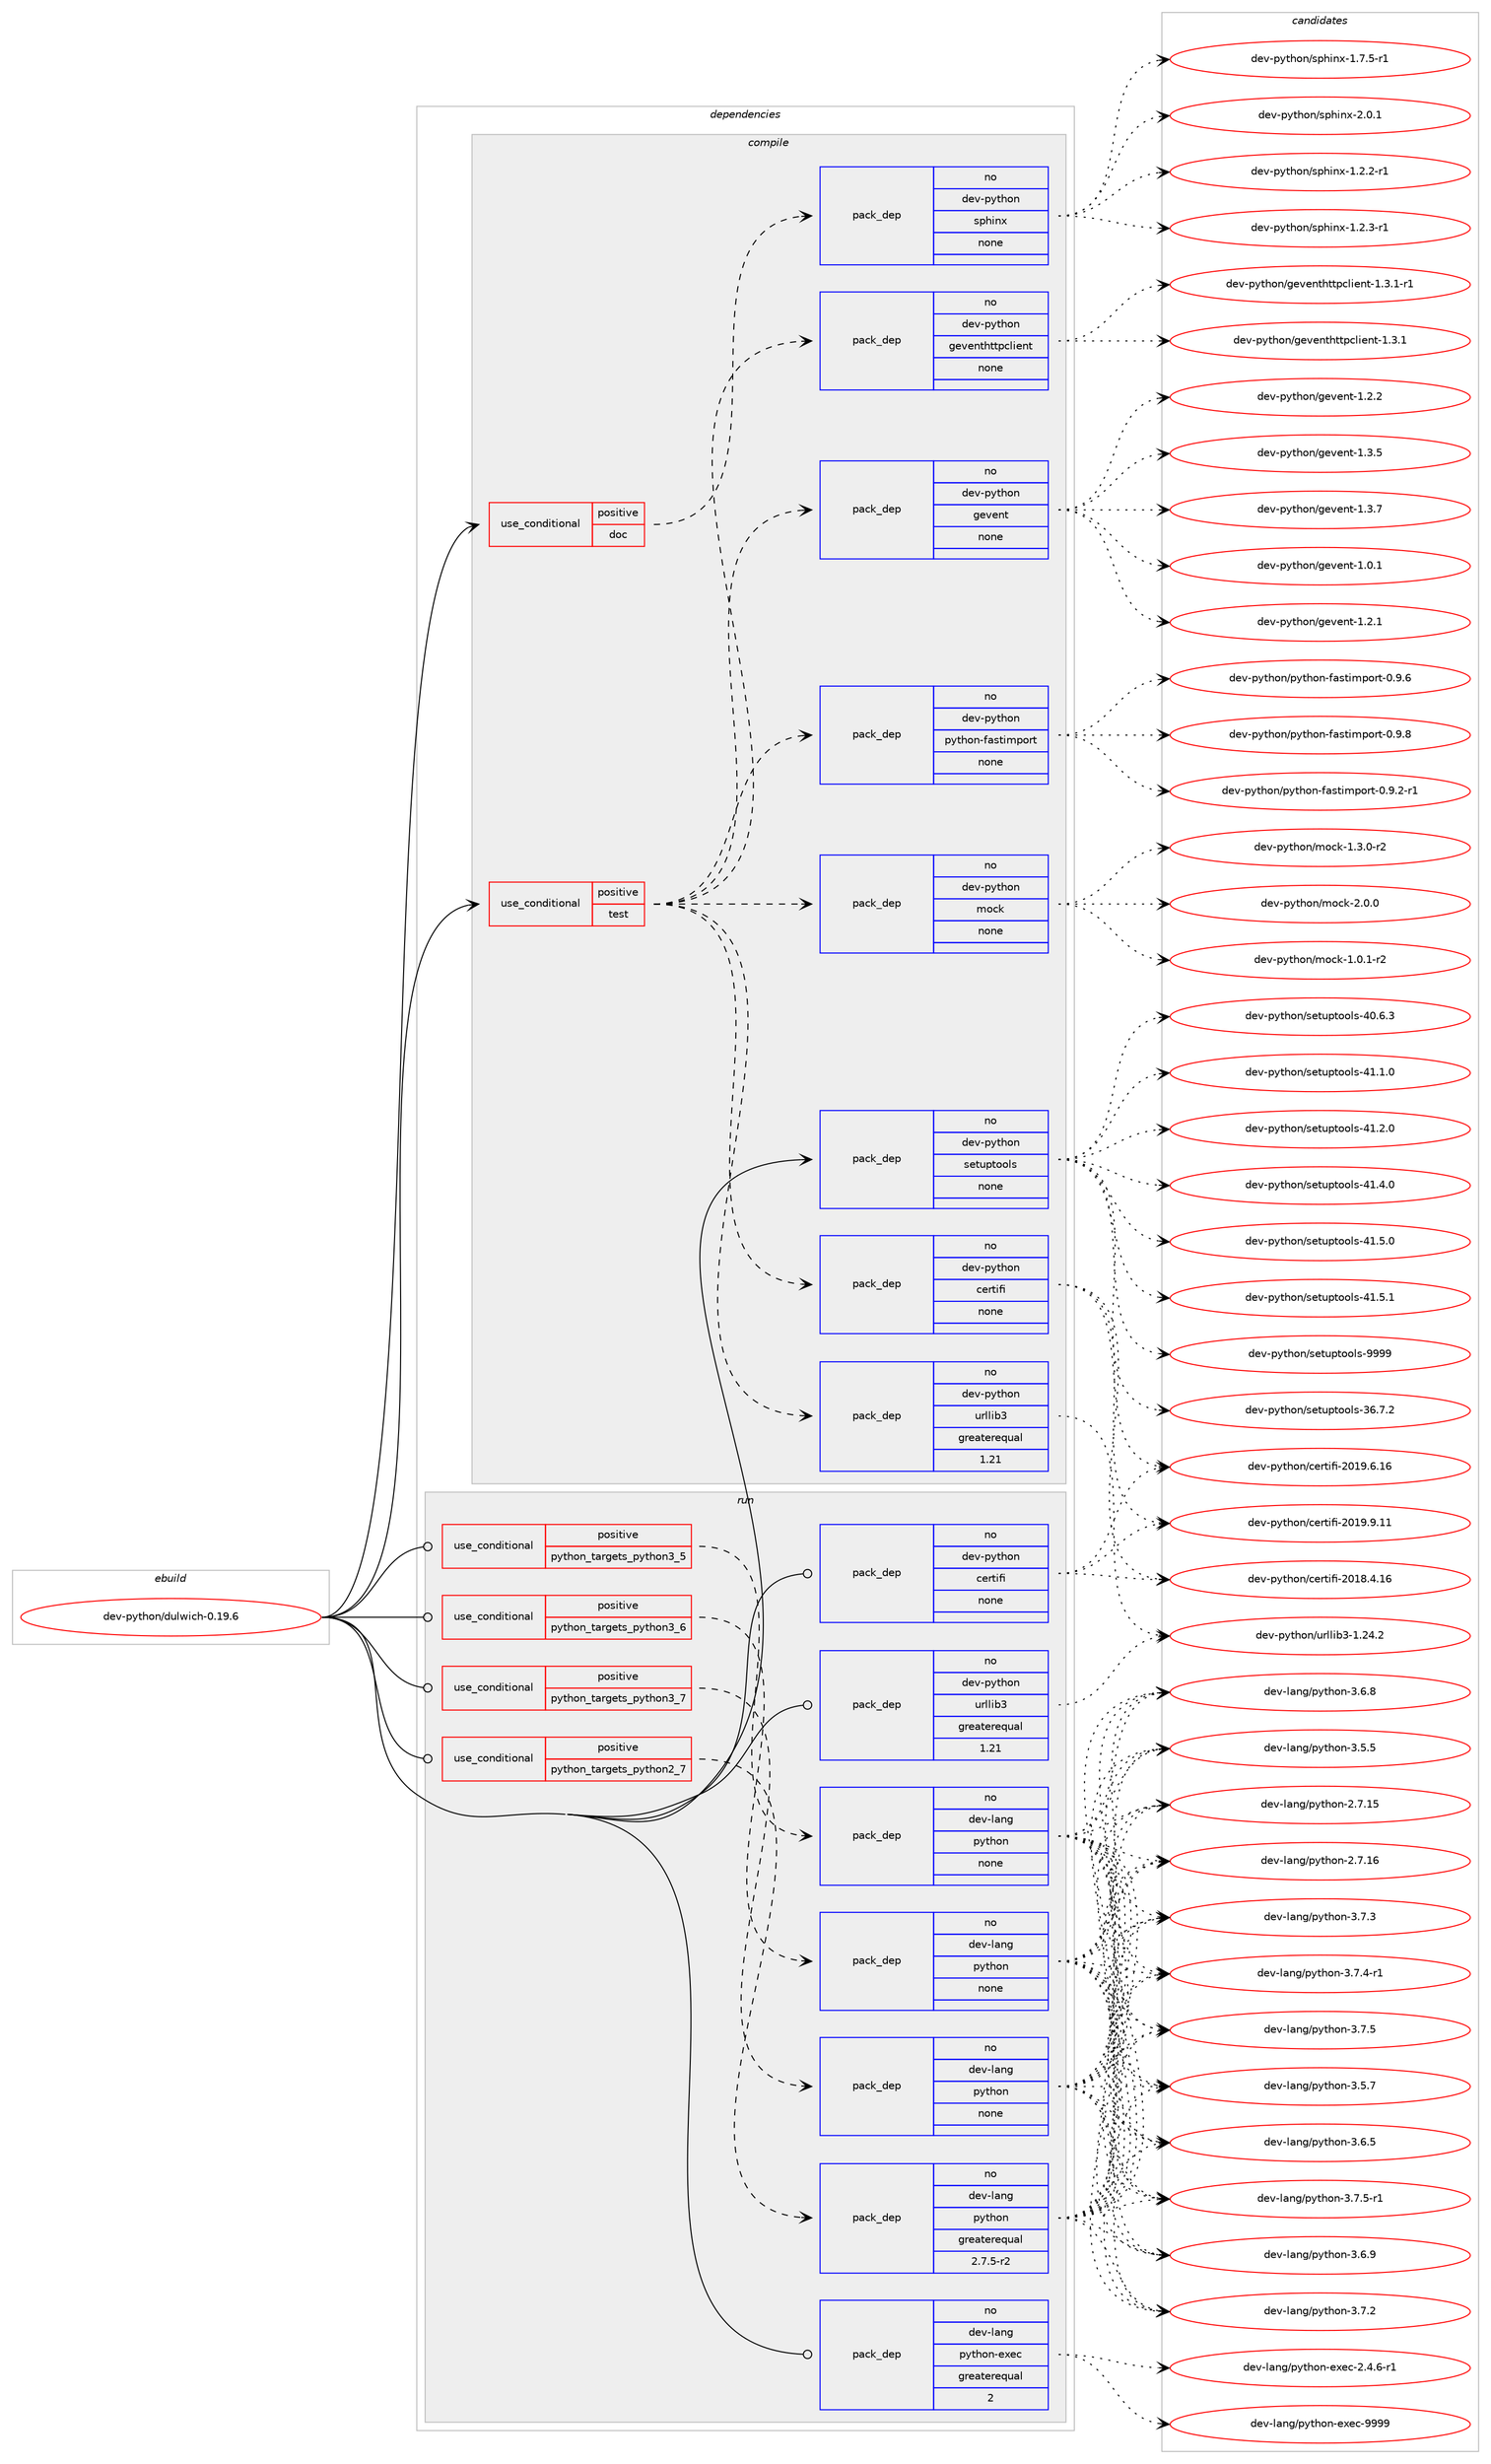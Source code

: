digraph prolog {

# *************
# Graph options
# *************

newrank=true;
concentrate=true;
compound=true;
graph [rankdir=LR,fontname=Helvetica,fontsize=10,ranksep=1.5];#, ranksep=2.5, nodesep=0.2];
edge  [arrowhead=vee];
node  [fontname=Helvetica,fontsize=10];

# **********
# The ebuild
# **********

subgraph cluster_leftcol {
color=gray;
rank=same;
label=<<i>ebuild</i>>;
id [label="dev-python/dulwich-0.19.6", color=red, width=4, href="../dev-python/dulwich-0.19.6.svg"];
}

# ****************
# The dependencies
# ****************

subgraph cluster_midcol {
color=gray;
label=<<i>dependencies</i>>;
subgraph cluster_compile {
fillcolor="#eeeeee";
style=filled;
label=<<i>compile</i>>;
subgraph cond138883 {
dependency602994 [label=<<TABLE BORDER="0" CELLBORDER="1" CELLSPACING="0" CELLPADDING="4"><TR><TD ROWSPAN="3" CELLPADDING="10">use_conditional</TD></TR><TR><TD>positive</TD></TR><TR><TD>doc</TD></TR></TABLE>>, shape=none, color=red];
subgraph pack452316 {
dependency602995 [label=<<TABLE BORDER="0" CELLBORDER="1" CELLSPACING="0" CELLPADDING="4" WIDTH="220"><TR><TD ROWSPAN="6" CELLPADDING="30">pack_dep</TD></TR><TR><TD WIDTH="110">no</TD></TR><TR><TD>dev-python</TD></TR><TR><TD>sphinx</TD></TR><TR><TD>none</TD></TR><TR><TD></TD></TR></TABLE>>, shape=none, color=blue];
}
dependency602994:e -> dependency602995:w [weight=20,style="dashed",arrowhead="vee"];
}
id:e -> dependency602994:w [weight=20,style="solid",arrowhead="vee"];
subgraph cond138884 {
dependency602996 [label=<<TABLE BORDER="0" CELLBORDER="1" CELLSPACING="0" CELLPADDING="4"><TR><TD ROWSPAN="3" CELLPADDING="10">use_conditional</TD></TR><TR><TD>positive</TD></TR><TR><TD>test</TD></TR></TABLE>>, shape=none, color=red];
subgraph pack452317 {
dependency602997 [label=<<TABLE BORDER="0" CELLBORDER="1" CELLSPACING="0" CELLPADDING="4" WIDTH="220"><TR><TD ROWSPAN="6" CELLPADDING="30">pack_dep</TD></TR><TR><TD WIDTH="110">no</TD></TR><TR><TD>dev-python</TD></TR><TR><TD>certifi</TD></TR><TR><TD>none</TD></TR><TR><TD></TD></TR></TABLE>>, shape=none, color=blue];
}
dependency602996:e -> dependency602997:w [weight=20,style="dashed",arrowhead="vee"];
subgraph pack452318 {
dependency602998 [label=<<TABLE BORDER="0" CELLBORDER="1" CELLSPACING="0" CELLPADDING="4" WIDTH="220"><TR><TD ROWSPAN="6" CELLPADDING="30">pack_dep</TD></TR><TR><TD WIDTH="110">no</TD></TR><TR><TD>dev-python</TD></TR><TR><TD>urllib3</TD></TR><TR><TD>greaterequal</TD></TR><TR><TD>1.21</TD></TR></TABLE>>, shape=none, color=blue];
}
dependency602996:e -> dependency602998:w [weight=20,style="dashed",arrowhead="vee"];
subgraph pack452319 {
dependency602999 [label=<<TABLE BORDER="0" CELLBORDER="1" CELLSPACING="0" CELLPADDING="4" WIDTH="220"><TR><TD ROWSPAN="6" CELLPADDING="30">pack_dep</TD></TR><TR><TD WIDTH="110">no</TD></TR><TR><TD>dev-python</TD></TR><TR><TD>gevent</TD></TR><TR><TD>none</TD></TR><TR><TD></TD></TR></TABLE>>, shape=none, color=blue];
}
dependency602996:e -> dependency602999:w [weight=20,style="dashed",arrowhead="vee"];
subgraph pack452320 {
dependency603000 [label=<<TABLE BORDER="0" CELLBORDER="1" CELLSPACING="0" CELLPADDING="4" WIDTH="220"><TR><TD ROWSPAN="6" CELLPADDING="30">pack_dep</TD></TR><TR><TD WIDTH="110">no</TD></TR><TR><TD>dev-python</TD></TR><TR><TD>geventhttpclient</TD></TR><TR><TD>none</TD></TR><TR><TD></TD></TR></TABLE>>, shape=none, color=blue];
}
dependency602996:e -> dependency603000:w [weight=20,style="dashed",arrowhead="vee"];
subgraph pack452321 {
dependency603001 [label=<<TABLE BORDER="0" CELLBORDER="1" CELLSPACING="0" CELLPADDING="4" WIDTH="220"><TR><TD ROWSPAN="6" CELLPADDING="30">pack_dep</TD></TR><TR><TD WIDTH="110">no</TD></TR><TR><TD>dev-python</TD></TR><TR><TD>mock</TD></TR><TR><TD>none</TD></TR><TR><TD></TD></TR></TABLE>>, shape=none, color=blue];
}
dependency602996:e -> dependency603001:w [weight=20,style="dashed",arrowhead="vee"];
subgraph pack452322 {
dependency603002 [label=<<TABLE BORDER="0" CELLBORDER="1" CELLSPACING="0" CELLPADDING="4" WIDTH="220"><TR><TD ROWSPAN="6" CELLPADDING="30">pack_dep</TD></TR><TR><TD WIDTH="110">no</TD></TR><TR><TD>dev-python</TD></TR><TR><TD>python-fastimport</TD></TR><TR><TD>none</TD></TR><TR><TD></TD></TR></TABLE>>, shape=none, color=blue];
}
dependency602996:e -> dependency603002:w [weight=20,style="dashed",arrowhead="vee"];
}
id:e -> dependency602996:w [weight=20,style="solid",arrowhead="vee"];
subgraph pack452323 {
dependency603003 [label=<<TABLE BORDER="0" CELLBORDER="1" CELLSPACING="0" CELLPADDING="4" WIDTH="220"><TR><TD ROWSPAN="6" CELLPADDING="30">pack_dep</TD></TR><TR><TD WIDTH="110">no</TD></TR><TR><TD>dev-python</TD></TR><TR><TD>setuptools</TD></TR><TR><TD>none</TD></TR><TR><TD></TD></TR></TABLE>>, shape=none, color=blue];
}
id:e -> dependency603003:w [weight=20,style="solid",arrowhead="vee"];
}
subgraph cluster_compileandrun {
fillcolor="#eeeeee";
style=filled;
label=<<i>compile and run</i>>;
}
subgraph cluster_run {
fillcolor="#eeeeee";
style=filled;
label=<<i>run</i>>;
subgraph cond138885 {
dependency603004 [label=<<TABLE BORDER="0" CELLBORDER="1" CELLSPACING="0" CELLPADDING="4"><TR><TD ROWSPAN="3" CELLPADDING="10">use_conditional</TD></TR><TR><TD>positive</TD></TR><TR><TD>python_targets_python2_7</TD></TR></TABLE>>, shape=none, color=red];
subgraph pack452324 {
dependency603005 [label=<<TABLE BORDER="0" CELLBORDER="1" CELLSPACING="0" CELLPADDING="4" WIDTH="220"><TR><TD ROWSPAN="6" CELLPADDING="30">pack_dep</TD></TR><TR><TD WIDTH="110">no</TD></TR><TR><TD>dev-lang</TD></TR><TR><TD>python</TD></TR><TR><TD>greaterequal</TD></TR><TR><TD>2.7.5-r2</TD></TR></TABLE>>, shape=none, color=blue];
}
dependency603004:e -> dependency603005:w [weight=20,style="dashed",arrowhead="vee"];
}
id:e -> dependency603004:w [weight=20,style="solid",arrowhead="odot"];
subgraph cond138886 {
dependency603006 [label=<<TABLE BORDER="0" CELLBORDER="1" CELLSPACING="0" CELLPADDING="4"><TR><TD ROWSPAN="3" CELLPADDING="10">use_conditional</TD></TR><TR><TD>positive</TD></TR><TR><TD>python_targets_python3_5</TD></TR></TABLE>>, shape=none, color=red];
subgraph pack452325 {
dependency603007 [label=<<TABLE BORDER="0" CELLBORDER="1" CELLSPACING="0" CELLPADDING="4" WIDTH="220"><TR><TD ROWSPAN="6" CELLPADDING="30">pack_dep</TD></TR><TR><TD WIDTH="110">no</TD></TR><TR><TD>dev-lang</TD></TR><TR><TD>python</TD></TR><TR><TD>none</TD></TR><TR><TD></TD></TR></TABLE>>, shape=none, color=blue];
}
dependency603006:e -> dependency603007:w [weight=20,style="dashed",arrowhead="vee"];
}
id:e -> dependency603006:w [weight=20,style="solid",arrowhead="odot"];
subgraph cond138887 {
dependency603008 [label=<<TABLE BORDER="0" CELLBORDER="1" CELLSPACING="0" CELLPADDING="4"><TR><TD ROWSPAN="3" CELLPADDING="10">use_conditional</TD></TR><TR><TD>positive</TD></TR><TR><TD>python_targets_python3_6</TD></TR></TABLE>>, shape=none, color=red];
subgraph pack452326 {
dependency603009 [label=<<TABLE BORDER="0" CELLBORDER="1" CELLSPACING="0" CELLPADDING="4" WIDTH="220"><TR><TD ROWSPAN="6" CELLPADDING="30">pack_dep</TD></TR><TR><TD WIDTH="110">no</TD></TR><TR><TD>dev-lang</TD></TR><TR><TD>python</TD></TR><TR><TD>none</TD></TR><TR><TD></TD></TR></TABLE>>, shape=none, color=blue];
}
dependency603008:e -> dependency603009:w [weight=20,style="dashed",arrowhead="vee"];
}
id:e -> dependency603008:w [weight=20,style="solid",arrowhead="odot"];
subgraph cond138888 {
dependency603010 [label=<<TABLE BORDER="0" CELLBORDER="1" CELLSPACING="0" CELLPADDING="4"><TR><TD ROWSPAN="3" CELLPADDING="10">use_conditional</TD></TR><TR><TD>positive</TD></TR><TR><TD>python_targets_python3_7</TD></TR></TABLE>>, shape=none, color=red];
subgraph pack452327 {
dependency603011 [label=<<TABLE BORDER="0" CELLBORDER="1" CELLSPACING="0" CELLPADDING="4" WIDTH="220"><TR><TD ROWSPAN="6" CELLPADDING="30">pack_dep</TD></TR><TR><TD WIDTH="110">no</TD></TR><TR><TD>dev-lang</TD></TR><TR><TD>python</TD></TR><TR><TD>none</TD></TR><TR><TD></TD></TR></TABLE>>, shape=none, color=blue];
}
dependency603010:e -> dependency603011:w [weight=20,style="dashed",arrowhead="vee"];
}
id:e -> dependency603010:w [weight=20,style="solid",arrowhead="odot"];
subgraph pack452328 {
dependency603012 [label=<<TABLE BORDER="0" CELLBORDER="1" CELLSPACING="0" CELLPADDING="4" WIDTH="220"><TR><TD ROWSPAN="6" CELLPADDING="30">pack_dep</TD></TR><TR><TD WIDTH="110">no</TD></TR><TR><TD>dev-lang</TD></TR><TR><TD>python-exec</TD></TR><TR><TD>greaterequal</TD></TR><TR><TD>2</TD></TR></TABLE>>, shape=none, color=blue];
}
id:e -> dependency603012:w [weight=20,style="solid",arrowhead="odot"];
subgraph pack452329 {
dependency603013 [label=<<TABLE BORDER="0" CELLBORDER="1" CELLSPACING="0" CELLPADDING="4" WIDTH="220"><TR><TD ROWSPAN="6" CELLPADDING="30">pack_dep</TD></TR><TR><TD WIDTH="110">no</TD></TR><TR><TD>dev-python</TD></TR><TR><TD>certifi</TD></TR><TR><TD>none</TD></TR><TR><TD></TD></TR></TABLE>>, shape=none, color=blue];
}
id:e -> dependency603013:w [weight=20,style="solid",arrowhead="odot"];
subgraph pack452330 {
dependency603014 [label=<<TABLE BORDER="0" CELLBORDER="1" CELLSPACING="0" CELLPADDING="4" WIDTH="220"><TR><TD ROWSPAN="6" CELLPADDING="30">pack_dep</TD></TR><TR><TD WIDTH="110">no</TD></TR><TR><TD>dev-python</TD></TR><TR><TD>urllib3</TD></TR><TR><TD>greaterequal</TD></TR><TR><TD>1.21</TD></TR></TABLE>>, shape=none, color=blue];
}
id:e -> dependency603014:w [weight=20,style="solid",arrowhead="odot"];
}
}

# **************
# The candidates
# **************

subgraph cluster_choices {
rank=same;
color=gray;
label=<<i>candidates</i>>;

subgraph choice452316 {
color=black;
nodesep=1;
choice10010111845112121116104111110471151121041051101204549465046504511449 [label="dev-python/sphinx-1.2.2-r1", color=red, width=4,href="../dev-python/sphinx-1.2.2-r1.svg"];
choice10010111845112121116104111110471151121041051101204549465046514511449 [label="dev-python/sphinx-1.2.3-r1", color=red, width=4,href="../dev-python/sphinx-1.2.3-r1.svg"];
choice10010111845112121116104111110471151121041051101204549465546534511449 [label="dev-python/sphinx-1.7.5-r1", color=red, width=4,href="../dev-python/sphinx-1.7.5-r1.svg"];
choice1001011184511212111610411111047115112104105110120455046484649 [label="dev-python/sphinx-2.0.1", color=red, width=4,href="../dev-python/sphinx-2.0.1.svg"];
dependency602995:e -> choice10010111845112121116104111110471151121041051101204549465046504511449:w [style=dotted,weight="100"];
dependency602995:e -> choice10010111845112121116104111110471151121041051101204549465046514511449:w [style=dotted,weight="100"];
dependency602995:e -> choice10010111845112121116104111110471151121041051101204549465546534511449:w [style=dotted,weight="100"];
dependency602995:e -> choice1001011184511212111610411111047115112104105110120455046484649:w [style=dotted,weight="100"];
}
subgraph choice452317 {
color=black;
nodesep=1;
choice10010111845112121116104111110479910111411610510210545504849564652464954 [label="dev-python/certifi-2018.4.16", color=red, width=4,href="../dev-python/certifi-2018.4.16.svg"];
choice10010111845112121116104111110479910111411610510210545504849574654464954 [label="dev-python/certifi-2019.6.16", color=red, width=4,href="../dev-python/certifi-2019.6.16.svg"];
choice10010111845112121116104111110479910111411610510210545504849574657464949 [label="dev-python/certifi-2019.9.11", color=red, width=4,href="../dev-python/certifi-2019.9.11.svg"];
dependency602997:e -> choice10010111845112121116104111110479910111411610510210545504849564652464954:w [style=dotted,weight="100"];
dependency602997:e -> choice10010111845112121116104111110479910111411610510210545504849574654464954:w [style=dotted,weight="100"];
dependency602997:e -> choice10010111845112121116104111110479910111411610510210545504849574657464949:w [style=dotted,weight="100"];
}
subgraph choice452318 {
color=black;
nodesep=1;
choice1001011184511212111610411111047117114108108105985145494650524650 [label="dev-python/urllib3-1.24.2", color=red, width=4,href="../dev-python/urllib3-1.24.2.svg"];
dependency602998:e -> choice1001011184511212111610411111047117114108108105985145494650524650:w [style=dotted,weight="100"];
}
subgraph choice452319 {
color=black;
nodesep=1;
choice1001011184511212111610411111047103101118101110116454946484649 [label="dev-python/gevent-1.0.1", color=red, width=4,href="../dev-python/gevent-1.0.1.svg"];
choice1001011184511212111610411111047103101118101110116454946504649 [label="dev-python/gevent-1.2.1", color=red, width=4,href="../dev-python/gevent-1.2.1.svg"];
choice1001011184511212111610411111047103101118101110116454946504650 [label="dev-python/gevent-1.2.2", color=red, width=4,href="../dev-python/gevent-1.2.2.svg"];
choice1001011184511212111610411111047103101118101110116454946514653 [label="dev-python/gevent-1.3.5", color=red, width=4,href="../dev-python/gevent-1.3.5.svg"];
choice1001011184511212111610411111047103101118101110116454946514655 [label="dev-python/gevent-1.3.7", color=red, width=4,href="../dev-python/gevent-1.3.7.svg"];
dependency602999:e -> choice1001011184511212111610411111047103101118101110116454946484649:w [style=dotted,weight="100"];
dependency602999:e -> choice1001011184511212111610411111047103101118101110116454946504649:w [style=dotted,weight="100"];
dependency602999:e -> choice1001011184511212111610411111047103101118101110116454946504650:w [style=dotted,weight="100"];
dependency602999:e -> choice1001011184511212111610411111047103101118101110116454946514653:w [style=dotted,weight="100"];
dependency602999:e -> choice1001011184511212111610411111047103101118101110116454946514655:w [style=dotted,weight="100"];
}
subgraph choice452320 {
color=black;
nodesep=1;
choice100101118451121211161041111104710310111810111011610411611611299108105101110116454946514649 [label="dev-python/geventhttpclient-1.3.1", color=red, width=4,href="../dev-python/geventhttpclient-1.3.1.svg"];
choice1001011184511212111610411111047103101118101110116104116116112991081051011101164549465146494511449 [label="dev-python/geventhttpclient-1.3.1-r1", color=red, width=4,href="../dev-python/geventhttpclient-1.3.1-r1.svg"];
dependency603000:e -> choice100101118451121211161041111104710310111810111011610411611611299108105101110116454946514649:w [style=dotted,weight="100"];
dependency603000:e -> choice1001011184511212111610411111047103101118101110116104116116112991081051011101164549465146494511449:w [style=dotted,weight="100"];
}
subgraph choice452321 {
color=black;
nodesep=1;
choice1001011184511212111610411111047109111991074549464846494511450 [label="dev-python/mock-1.0.1-r2", color=red, width=4,href="../dev-python/mock-1.0.1-r2.svg"];
choice1001011184511212111610411111047109111991074549465146484511450 [label="dev-python/mock-1.3.0-r2", color=red, width=4,href="../dev-python/mock-1.3.0-r2.svg"];
choice100101118451121211161041111104710911199107455046484648 [label="dev-python/mock-2.0.0", color=red, width=4,href="../dev-python/mock-2.0.0.svg"];
dependency603001:e -> choice1001011184511212111610411111047109111991074549464846494511450:w [style=dotted,weight="100"];
dependency603001:e -> choice1001011184511212111610411111047109111991074549465146484511450:w [style=dotted,weight="100"];
dependency603001:e -> choice100101118451121211161041111104710911199107455046484648:w [style=dotted,weight="100"];
}
subgraph choice452322 {
color=black;
nodesep=1;
choice100101118451121211161041111104711212111610411111045102971151161051091121111141164548465746504511449 [label="dev-python/python-fastimport-0.9.2-r1", color=red, width=4,href="../dev-python/python-fastimport-0.9.2-r1.svg"];
choice10010111845112121116104111110471121211161041111104510297115116105109112111114116454846574654 [label="dev-python/python-fastimport-0.9.6", color=red, width=4,href="../dev-python/python-fastimport-0.9.6.svg"];
choice10010111845112121116104111110471121211161041111104510297115116105109112111114116454846574656 [label="dev-python/python-fastimport-0.9.8", color=red, width=4,href="../dev-python/python-fastimport-0.9.8.svg"];
dependency603002:e -> choice100101118451121211161041111104711212111610411111045102971151161051091121111141164548465746504511449:w [style=dotted,weight="100"];
dependency603002:e -> choice10010111845112121116104111110471121211161041111104510297115116105109112111114116454846574654:w [style=dotted,weight="100"];
dependency603002:e -> choice10010111845112121116104111110471121211161041111104510297115116105109112111114116454846574656:w [style=dotted,weight="100"];
}
subgraph choice452323 {
color=black;
nodesep=1;
choice100101118451121211161041111104711510111611711211611111110811545515446554650 [label="dev-python/setuptools-36.7.2", color=red, width=4,href="../dev-python/setuptools-36.7.2.svg"];
choice100101118451121211161041111104711510111611711211611111110811545524846544651 [label="dev-python/setuptools-40.6.3", color=red, width=4,href="../dev-python/setuptools-40.6.3.svg"];
choice100101118451121211161041111104711510111611711211611111110811545524946494648 [label="dev-python/setuptools-41.1.0", color=red, width=4,href="../dev-python/setuptools-41.1.0.svg"];
choice100101118451121211161041111104711510111611711211611111110811545524946504648 [label="dev-python/setuptools-41.2.0", color=red, width=4,href="../dev-python/setuptools-41.2.0.svg"];
choice100101118451121211161041111104711510111611711211611111110811545524946524648 [label="dev-python/setuptools-41.4.0", color=red, width=4,href="../dev-python/setuptools-41.4.0.svg"];
choice100101118451121211161041111104711510111611711211611111110811545524946534648 [label="dev-python/setuptools-41.5.0", color=red, width=4,href="../dev-python/setuptools-41.5.0.svg"];
choice100101118451121211161041111104711510111611711211611111110811545524946534649 [label="dev-python/setuptools-41.5.1", color=red, width=4,href="../dev-python/setuptools-41.5.1.svg"];
choice10010111845112121116104111110471151011161171121161111111081154557575757 [label="dev-python/setuptools-9999", color=red, width=4,href="../dev-python/setuptools-9999.svg"];
dependency603003:e -> choice100101118451121211161041111104711510111611711211611111110811545515446554650:w [style=dotted,weight="100"];
dependency603003:e -> choice100101118451121211161041111104711510111611711211611111110811545524846544651:w [style=dotted,weight="100"];
dependency603003:e -> choice100101118451121211161041111104711510111611711211611111110811545524946494648:w [style=dotted,weight="100"];
dependency603003:e -> choice100101118451121211161041111104711510111611711211611111110811545524946504648:w [style=dotted,weight="100"];
dependency603003:e -> choice100101118451121211161041111104711510111611711211611111110811545524946524648:w [style=dotted,weight="100"];
dependency603003:e -> choice100101118451121211161041111104711510111611711211611111110811545524946534648:w [style=dotted,weight="100"];
dependency603003:e -> choice100101118451121211161041111104711510111611711211611111110811545524946534649:w [style=dotted,weight="100"];
dependency603003:e -> choice10010111845112121116104111110471151011161171121161111111081154557575757:w [style=dotted,weight="100"];
}
subgraph choice452324 {
color=black;
nodesep=1;
choice10010111845108971101034711212111610411111045504655464953 [label="dev-lang/python-2.7.15", color=red, width=4,href="../dev-lang/python-2.7.15.svg"];
choice10010111845108971101034711212111610411111045504655464954 [label="dev-lang/python-2.7.16", color=red, width=4,href="../dev-lang/python-2.7.16.svg"];
choice100101118451089711010347112121116104111110455146534653 [label="dev-lang/python-3.5.5", color=red, width=4,href="../dev-lang/python-3.5.5.svg"];
choice100101118451089711010347112121116104111110455146534655 [label="dev-lang/python-3.5.7", color=red, width=4,href="../dev-lang/python-3.5.7.svg"];
choice100101118451089711010347112121116104111110455146544653 [label="dev-lang/python-3.6.5", color=red, width=4,href="../dev-lang/python-3.6.5.svg"];
choice100101118451089711010347112121116104111110455146544656 [label="dev-lang/python-3.6.8", color=red, width=4,href="../dev-lang/python-3.6.8.svg"];
choice100101118451089711010347112121116104111110455146544657 [label="dev-lang/python-3.6.9", color=red, width=4,href="../dev-lang/python-3.6.9.svg"];
choice100101118451089711010347112121116104111110455146554650 [label="dev-lang/python-3.7.2", color=red, width=4,href="../dev-lang/python-3.7.2.svg"];
choice100101118451089711010347112121116104111110455146554651 [label="dev-lang/python-3.7.3", color=red, width=4,href="../dev-lang/python-3.7.3.svg"];
choice1001011184510897110103471121211161041111104551465546524511449 [label="dev-lang/python-3.7.4-r1", color=red, width=4,href="../dev-lang/python-3.7.4-r1.svg"];
choice100101118451089711010347112121116104111110455146554653 [label="dev-lang/python-3.7.5", color=red, width=4,href="../dev-lang/python-3.7.5.svg"];
choice1001011184510897110103471121211161041111104551465546534511449 [label="dev-lang/python-3.7.5-r1", color=red, width=4,href="../dev-lang/python-3.7.5-r1.svg"];
dependency603005:e -> choice10010111845108971101034711212111610411111045504655464953:w [style=dotted,weight="100"];
dependency603005:e -> choice10010111845108971101034711212111610411111045504655464954:w [style=dotted,weight="100"];
dependency603005:e -> choice100101118451089711010347112121116104111110455146534653:w [style=dotted,weight="100"];
dependency603005:e -> choice100101118451089711010347112121116104111110455146534655:w [style=dotted,weight="100"];
dependency603005:e -> choice100101118451089711010347112121116104111110455146544653:w [style=dotted,weight="100"];
dependency603005:e -> choice100101118451089711010347112121116104111110455146544656:w [style=dotted,weight="100"];
dependency603005:e -> choice100101118451089711010347112121116104111110455146544657:w [style=dotted,weight="100"];
dependency603005:e -> choice100101118451089711010347112121116104111110455146554650:w [style=dotted,weight="100"];
dependency603005:e -> choice100101118451089711010347112121116104111110455146554651:w [style=dotted,weight="100"];
dependency603005:e -> choice1001011184510897110103471121211161041111104551465546524511449:w [style=dotted,weight="100"];
dependency603005:e -> choice100101118451089711010347112121116104111110455146554653:w [style=dotted,weight="100"];
dependency603005:e -> choice1001011184510897110103471121211161041111104551465546534511449:w [style=dotted,weight="100"];
}
subgraph choice452325 {
color=black;
nodesep=1;
choice10010111845108971101034711212111610411111045504655464953 [label="dev-lang/python-2.7.15", color=red, width=4,href="../dev-lang/python-2.7.15.svg"];
choice10010111845108971101034711212111610411111045504655464954 [label="dev-lang/python-2.7.16", color=red, width=4,href="../dev-lang/python-2.7.16.svg"];
choice100101118451089711010347112121116104111110455146534653 [label="dev-lang/python-3.5.5", color=red, width=4,href="../dev-lang/python-3.5.5.svg"];
choice100101118451089711010347112121116104111110455146534655 [label="dev-lang/python-3.5.7", color=red, width=4,href="../dev-lang/python-3.5.7.svg"];
choice100101118451089711010347112121116104111110455146544653 [label="dev-lang/python-3.6.5", color=red, width=4,href="../dev-lang/python-3.6.5.svg"];
choice100101118451089711010347112121116104111110455146544656 [label="dev-lang/python-3.6.8", color=red, width=4,href="../dev-lang/python-3.6.8.svg"];
choice100101118451089711010347112121116104111110455146544657 [label="dev-lang/python-3.6.9", color=red, width=4,href="../dev-lang/python-3.6.9.svg"];
choice100101118451089711010347112121116104111110455146554650 [label="dev-lang/python-3.7.2", color=red, width=4,href="../dev-lang/python-3.7.2.svg"];
choice100101118451089711010347112121116104111110455146554651 [label="dev-lang/python-3.7.3", color=red, width=4,href="../dev-lang/python-3.7.3.svg"];
choice1001011184510897110103471121211161041111104551465546524511449 [label="dev-lang/python-3.7.4-r1", color=red, width=4,href="../dev-lang/python-3.7.4-r1.svg"];
choice100101118451089711010347112121116104111110455146554653 [label="dev-lang/python-3.7.5", color=red, width=4,href="../dev-lang/python-3.7.5.svg"];
choice1001011184510897110103471121211161041111104551465546534511449 [label="dev-lang/python-3.7.5-r1", color=red, width=4,href="../dev-lang/python-3.7.5-r1.svg"];
dependency603007:e -> choice10010111845108971101034711212111610411111045504655464953:w [style=dotted,weight="100"];
dependency603007:e -> choice10010111845108971101034711212111610411111045504655464954:w [style=dotted,weight="100"];
dependency603007:e -> choice100101118451089711010347112121116104111110455146534653:w [style=dotted,weight="100"];
dependency603007:e -> choice100101118451089711010347112121116104111110455146534655:w [style=dotted,weight="100"];
dependency603007:e -> choice100101118451089711010347112121116104111110455146544653:w [style=dotted,weight="100"];
dependency603007:e -> choice100101118451089711010347112121116104111110455146544656:w [style=dotted,weight="100"];
dependency603007:e -> choice100101118451089711010347112121116104111110455146544657:w [style=dotted,weight="100"];
dependency603007:e -> choice100101118451089711010347112121116104111110455146554650:w [style=dotted,weight="100"];
dependency603007:e -> choice100101118451089711010347112121116104111110455146554651:w [style=dotted,weight="100"];
dependency603007:e -> choice1001011184510897110103471121211161041111104551465546524511449:w [style=dotted,weight="100"];
dependency603007:e -> choice100101118451089711010347112121116104111110455146554653:w [style=dotted,weight="100"];
dependency603007:e -> choice1001011184510897110103471121211161041111104551465546534511449:w [style=dotted,weight="100"];
}
subgraph choice452326 {
color=black;
nodesep=1;
choice10010111845108971101034711212111610411111045504655464953 [label="dev-lang/python-2.7.15", color=red, width=4,href="../dev-lang/python-2.7.15.svg"];
choice10010111845108971101034711212111610411111045504655464954 [label="dev-lang/python-2.7.16", color=red, width=4,href="../dev-lang/python-2.7.16.svg"];
choice100101118451089711010347112121116104111110455146534653 [label="dev-lang/python-3.5.5", color=red, width=4,href="../dev-lang/python-3.5.5.svg"];
choice100101118451089711010347112121116104111110455146534655 [label="dev-lang/python-3.5.7", color=red, width=4,href="../dev-lang/python-3.5.7.svg"];
choice100101118451089711010347112121116104111110455146544653 [label="dev-lang/python-3.6.5", color=red, width=4,href="../dev-lang/python-3.6.5.svg"];
choice100101118451089711010347112121116104111110455146544656 [label="dev-lang/python-3.6.8", color=red, width=4,href="../dev-lang/python-3.6.8.svg"];
choice100101118451089711010347112121116104111110455146544657 [label="dev-lang/python-3.6.9", color=red, width=4,href="../dev-lang/python-3.6.9.svg"];
choice100101118451089711010347112121116104111110455146554650 [label="dev-lang/python-3.7.2", color=red, width=4,href="../dev-lang/python-3.7.2.svg"];
choice100101118451089711010347112121116104111110455146554651 [label="dev-lang/python-3.7.3", color=red, width=4,href="../dev-lang/python-3.7.3.svg"];
choice1001011184510897110103471121211161041111104551465546524511449 [label="dev-lang/python-3.7.4-r1", color=red, width=4,href="../dev-lang/python-3.7.4-r1.svg"];
choice100101118451089711010347112121116104111110455146554653 [label="dev-lang/python-3.7.5", color=red, width=4,href="../dev-lang/python-3.7.5.svg"];
choice1001011184510897110103471121211161041111104551465546534511449 [label="dev-lang/python-3.7.5-r1", color=red, width=4,href="../dev-lang/python-3.7.5-r1.svg"];
dependency603009:e -> choice10010111845108971101034711212111610411111045504655464953:w [style=dotted,weight="100"];
dependency603009:e -> choice10010111845108971101034711212111610411111045504655464954:w [style=dotted,weight="100"];
dependency603009:e -> choice100101118451089711010347112121116104111110455146534653:w [style=dotted,weight="100"];
dependency603009:e -> choice100101118451089711010347112121116104111110455146534655:w [style=dotted,weight="100"];
dependency603009:e -> choice100101118451089711010347112121116104111110455146544653:w [style=dotted,weight="100"];
dependency603009:e -> choice100101118451089711010347112121116104111110455146544656:w [style=dotted,weight="100"];
dependency603009:e -> choice100101118451089711010347112121116104111110455146544657:w [style=dotted,weight="100"];
dependency603009:e -> choice100101118451089711010347112121116104111110455146554650:w [style=dotted,weight="100"];
dependency603009:e -> choice100101118451089711010347112121116104111110455146554651:w [style=dotted,weight="100"];
dependency603009:e -> choice1001011184510897110103471121211161041111104551465546524511449:w [style=dotted,weight="100"];
dependency603009:e -> choice100101118451089711010347112121116104111110455146554653:w [style=dotted,weight="100"];
dependency603009:e -> choice1001011184510897110103471121211161041111104551465546534511449:w [style=dotted,weight="100"];
}
subgraph choice452327 {
color=black;
nodesep=1;
choice10010111845108971101034711212111610411111045504655464953 [label="dev-lang/python-2.7.15", color=red, width=4,href="../dev-lang/python-2.7.15.svg"];
choice10010111845108971101034711212111610411111045504655464954 [label="dev-lang/python-2.7.16", color=red, width=4,href="../dev-lang/python-2.7.16.svg"];
choice100101118451089711010347112121116104111110455146534653 [label="dev-lang/python-3.5.5", color=red, width=4,href="../dev-lang/python-3.5.5.svg"];
choice100101118451089711010347112121116104111110455146534655 [label="dev-lang/python-3.5.7", color=red, width=4,href="../dev-lang/python-3.5.7.svg"];
choice100101118451089711010347112121116104111110455146544653 [label="dev-lang/python-3.6.5", color=red, width=4,href="../dev-lang/python-3.6.5.svg"];
choice100101118451089711010347112121116104111110455146544656 [label="dev-lang/python-3.6.8", color=red, width=4,href="../dev-lang/python-3.6.8.svg"];
choice100101118451089711010347112121116104111110455146544657 [label="dev-lang/python-3.6.9", color=red, width=4,href="../dev-lang/python-3.6.9.svg"];
choice100101118451089711010347112121116104111110455146554650 [label="dev-lang/python-3.7.2", color=red, width=4,href="../dev-lang/python-3.7.2.svg"];
choice100101118451089711010347112121116104111110455146554651 [label="dev-lang/python-3.7.3", color=red, width=4,href="../dev-lang/python-3.7.3.svg"];
choice1001011184510897110103471121211161041111104551465546524511449 [label="dev-lang/python-3.7.4-r1", color=red, width=4,href="../dev-lang/python-3.7.4-r1.svg"];
choice100101118451089711010347112121116104111110455146554653 [label="dev-lang/python-3.7.5", color=red, width=4,href="../dev-lang/python-3.7.5.svg"];
choice1001011184510897110103471121211161041111104551465546534511449 [label="dev-lang/python-3.7.5-r1", color=red, width=4,href="../dev-lang/python-3.7.5-r1.svg"];
dependency603011:e -> choice10010111845108971101034711212111610411111045504655464953:w [style=dotted,weight="100"];
dependency603011:e -> choice10010111845108971101034711212111610411111045504655464954:w [style=dotted,weight="100"];
dependency603011:e -> choice100101118451089711010347112121116104111110455146534653:w [style=dotted,weight="100"];
dependency603011:e -> choice100101118451089711010347112121116104111110455146534655:w [style=dotted,weight="100"];
dependency603011:e -> choice100101118451089711010347112121116104111110455146544653:w [style=dotted,weight="100"];
dependency603011:e -> choice100101118451089711010347112121116104111110455146544656:w [style=dotted,weight="100"];
dependency603011:e -> choice100101118451089711010347112121116104111110455146544657:w [style=dotted,weight="100"];
dependency603011:e -> choice100101118451089711010347112121116104111110455146554650:w [style=dotted,weight="100"];
dependency603011:e -> choice100101118451089711010347112121116104111110455146554651:w [style=dotted,weight="100"];
dependency603011:e -> choice1001011184510897110103471121211161041111104551465546524511449:w [style=dotted,weight="100"];
dependency603011:e -> choice100101118451089711010347112121116104111110455146554653:w [style=dotted,weight="100"];
dependency603011:e -> choice1001011184510897110103471121211161041111104551465546534511449:w [style=dotted,weight="100"];
}
subgraph choice452328 {
color=black;
nodesep=1;
choice10010111845108971101034711212111610411111045101120101994550465246544511449 [label="dev-lang/python-exec-2.4.6-r1", color=red, width=4,href="../dev-lang/python-exec-2.4.6-r1.svg"];
choice10010111845108971101034711212111610411111045101120101994557575757 [label="dev-lang/python-exec-9999", color=red, width=4,href="../dev-lang/python-exec-9999.svg"];
dependency603012:e -> choice10010111845108971101034711212111610411111045101120101994550465246544511449:w [style=dotted,weight="100"];
dependency603012:e -> choice10010111845108971101034711212111610411111045101120101994557575757:w [style=dotted,weight="100"];
}
subgraph choice452329 {
color=black;
nodesep=1;
choice10010111845112121116104111110479910111411610510210545504849564652464954 [label="dev-python/certifi-2018.4.16", color=red, width=4,href="../dev-python/certifi-2018.4.16.svg"];
choice10010111845112121116104111110479910111411610510210545504849574654464954 [label="dev-python/certifi-2019.6.16", color=red, width=4,href="../dev-python/certifi-2019.6.16.svg"];
choice10010111845112121116104111110479910111411610510210545504849574657464949 [label="dev-python/certifi-2019.9.11", color=red, width=4,href="../dev-python/certifi-2019.9.11.svg"];
dependency603013:e -> choice10010111845112121116104111110479910111411610510210545504849564652464954:w [style=dotted,weight="100"];
dependency603013:e -> choice10010111845112121116104111110479910111411610510210545504849574654464954:w [style=dotted,weight="100"];
dependency603013:e -> choice10010111845112121116104111110479910111411610510210545504849574657464949:w [style=dotted,weight="100"];
}
subgraph choice452330 {
color=black;
nodesep=1;
choice1001011184511212111610411111047117114108108105985145494650524650 [label="dev-python/urllib3-1.24.2", color=red, width=4,href="../dev-python/urllib3-1.24.2.svg"];
dependency603014:e -> choice1001011184511212111610411111047117114108108105985145494650524650:w [style=dotted,weight="100"];
}
}

}
